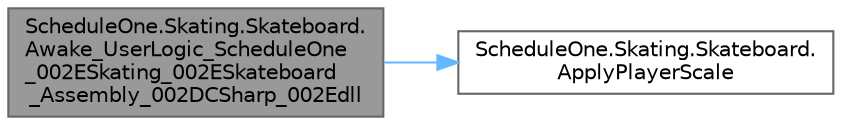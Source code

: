 digraph "ScheduleOne.Skating.Skateboard.Awake_UserLogic_ScheduleOne_002ESkating_002ESkateboard_Assembly_002DCSharp_002Edll"
{
 // LATEX_PDF_SIZE
  bgcolor="transparent";
  edge [fontname=Helvetica,fontsize=10,labelfontname=Helvetica,labelfontsize=10];
  node [fontname=Helvetica,fontsize=10,shape=box,height=0.2,width=0.4];
  rankdir="LR";
  Node1 [id="Node000001",label="ScheduleOne.Skating.Skateboard.\lAwake_UserLogic_ScheduleOne\l_002ESkating_002ESkateboard\l_Assembly_002DCSharp_002Edll",height=0.2,width=0.4,color="gray40", fillcolor="grey60", style="filled", fontcolor="black",tooltip=" "];
  Node1 -> Node2 [id="edge1_Node000001_Node000002",color="steelblue1",style="solid",tooltip=" "];
  Node2 [id="Node000002",label="ScheduleOne.Skating.Skateboard.\lApplyPlayerScale",height=0.2,width=0.4,color="grey40", fillcolor="white", style="filled",URL="$class_schedule_one_1_1_skating_1_1_skateboard.html#a19d34d9f27c108dbf8f5100050e7ee5e",tooltip=" "];
}

